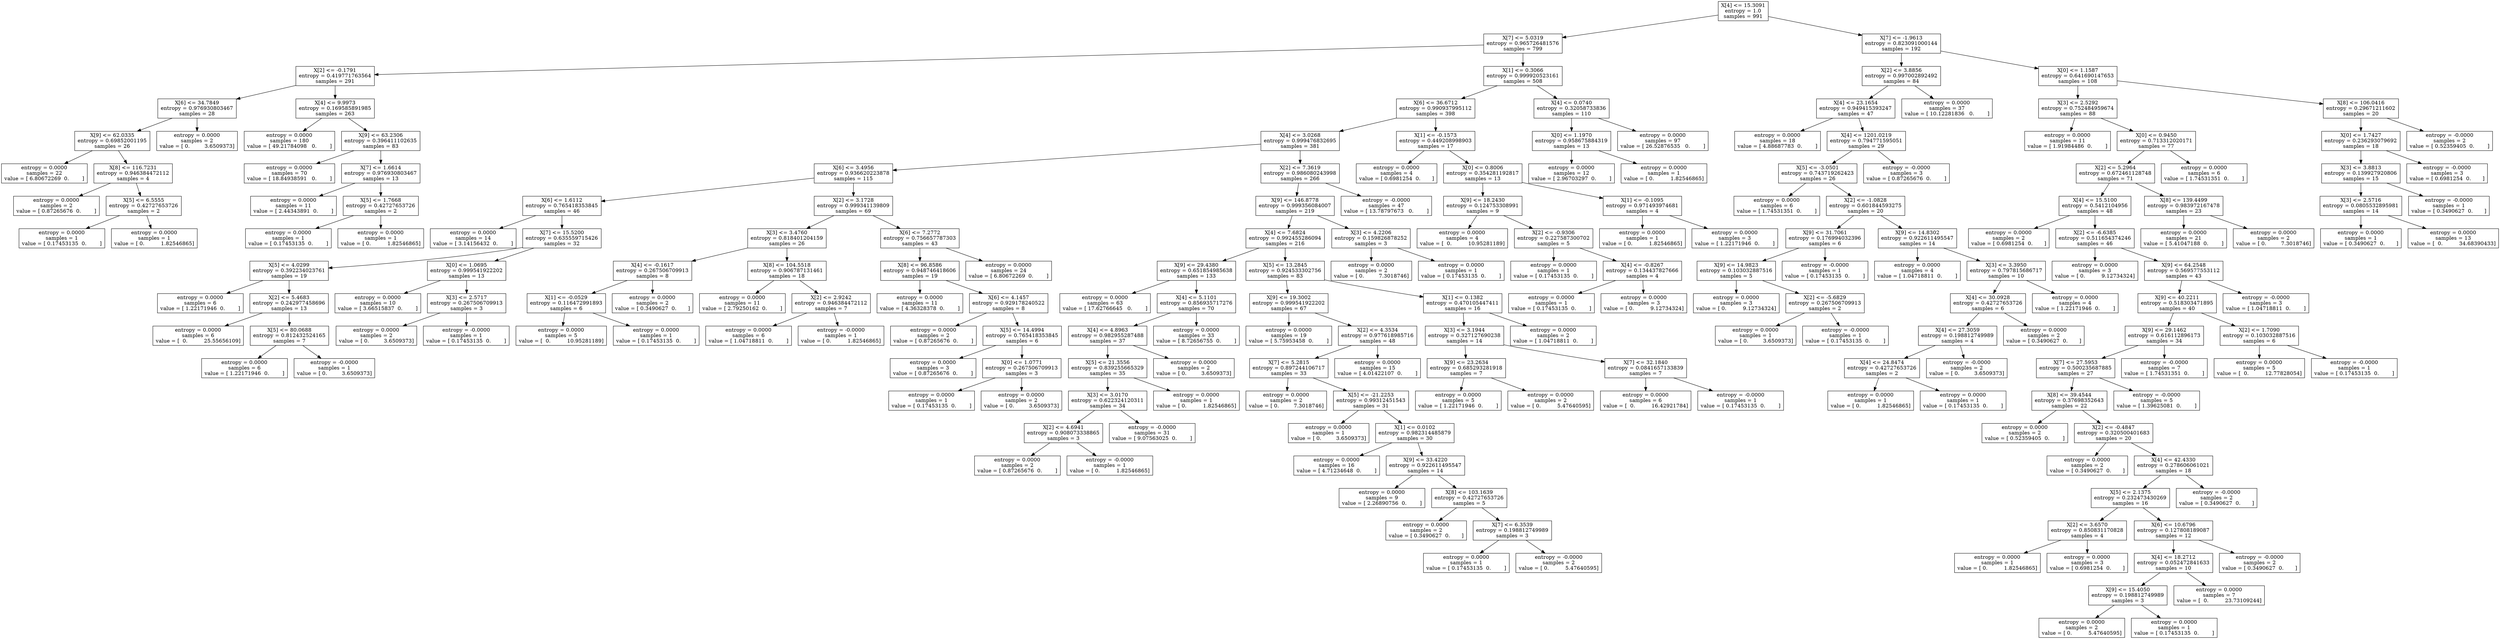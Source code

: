digraph Tree {
0 [label="X[4] <= 15.3091\nentropy = 1.0\nsamples = 991", shape="box"] ;
1 [label="X[7] <= 5.0319\nentropy = 0.965726481576\nsamples = 799", shape="box"] ;
0 -> 1 ;
2 [label="X[2] <= -0.1791\nentropy = 0.419771763564\nsamples = 291", shape="box"] ;
1 -> 2 ;
3 [label="X[6] <= 34.7849\nentropy = 0.976930803467\nsamples = 28", shape="box"] ;
2 -> 3 ;
4 [label="X[9] <= 62.0335\nentropy = 0.69852001195\nsamples = 26", shape="box"] ;
3 -> 4 ;
5 [label="entropy = 0.0000\nsamples = 22\nvalue = [ 6.80672269  0.        ]", shape="box"] ;
4 -> 5 ;
6 [label="X[8] <= 116.7231\nentropy = 0.946384472112\nsamples = 4", shape="box"] ;
4 -> 6 ;
7 [label="entropy = 0.0000\nsamples = 2\nvalue = [ 0.87265676  0.        ]", shape="box"] ;
6 -> 7 ;
8 [label="X[5] <= 6.5555\nentropy = 0.42727653726\nsamples = 2", shape="box"] ;
6 -> 8 ;
9 [label="entropy = 0.0000\nsamples = 1\nvalue = [ 0.17453135  0.        ]", shape="box"] ;
8 -> 9 ;
10 [label="entropy = 0.0000\nsamples = 1\nvalue = [ 0.          1.82546865]", shape="box"] ;
8 -> 10 ;
11 [label="entropy = 0.0000\nsamples = 2\nvalue = [ 0.         3.6509373]", shape="box"] ;
3 -> 11 ;
12 [label="X[4] <= 9.9973\nentropy = 0.169585891985\nsamples = 263", shape="box"] ;
2 -> 12 ;
13 [label="entropy = 0.0000\nsamples = 180\nvalue = [ 49.21784098   0.        ]", shape="box"] ;
12 -> 13 ;
14 [label="X[9] <= 63.2306\nentropy = 0.396411102635\nsamples = 83", shape="box"] ;
12 -> 14 ;
15 [label="entropy = 0.0000\nsamples = 70\nvalue = [ 18.84938591   0.        ]", shape="box"] ;
14 -> 15 ;
16 [label="X[7] <= 1.6614\nentropy = 0.976930803467\nsamples = 13", shape="box"] ;
14 -> 16 ;
17 [label="entropy = 0.0000\nsamples = 11\nvalue = [ 2.44343891  0.        ]", shape="box"] ;
16 -> 17 ;
18 [label="X[5] <= 1.7668\nentropy = 0.42727653726\nsamples = 2", shape="box"] ;
16 -> 18 ;
19 [label="entropy = 0.0000\nsamples = 1\nvalue = [ 0.17453135  0.        ]", shape="box"] ;
18 -> 19 ;
20 [label="entropy = 0.0000\nsamples = 1\nvalue = [ 0.          1.82546865]", shape="box"] ;
18 -> 20 ;
21 [label="X[1] <= 0.3066\nentropy = 0.999920523161\nsamples = 508", shape="box"] ;
1 -> 21 ;
22 [label="X[6] <= 36.6712\nentropy = 0.990937995112\nsamples = 398", shape="box"] ;
21 -> 22 ;
23 [label="X[4] <= 3.0268\nentropy = 0.999476832695\nsamples = 381", shape="box"] ;
22 -> 23 ;
24 [label="X[6] <= 3.4956\nentropy = 0.936620223878\nsamples = 115", shape="box"] ;
23 -> 24 ;
25 [label="X[6] <= 1.6112\nentropy = 0.765418353845\nsamples = 46", shape="box"] ;
24 -> 25 ;
26 [label="entropy = 0.0000\nsamples = 14\nvalue = [ 3.14156432  0.        ]", shape="box"] ;
25 -> 26 ;
27 [label="X[7] <= 15.5200\nentropy = 0.635559715426\nsamples = 32", shape="box"] ;
25 -> 27 ;
28 [label="X[5] <= 4.0299\nentropy = 0.392234023761\nsamples = 19", shape="box"] ;
27 -> 28 ;
29 [label="entropy = 0.0000\nsamples = 6\nvalue = [ 1.22171946  0.        ]", shape="box"] ;
28 -> 29 ;
30 [label="X[2] <= 5.4683\nentropy = 0.242977458696\nsamples = 13", shape="box"] ;
28 -> 30 ;
31 [label="entropy = 0.0000\nsamples = 6\nvalue = [  0.          25.55656109]", shape="box"] ;
30 -> 31 ;
32 [label="X[5] <= 80.0688\nentropy = 0.812432524165\nsamples = 7", shape="box"] ;
30 -> 32 ;
33 [label="entropy = 0.0000\nsamples = 6\nvalue = [ 1.22171946  0.        ]", shape="box"] ;
32 -> 33 ;
34 [label="entropy = -0.0000\nsamples = 1\nvalue = [ 0.         3.6509373]", shape="box"] ;
32 -> 34 ;
35 [label="X[0] <= 1.0695\nentropy = 0.999541922202\nsamples = 13", shape="box"] ;
27 -> 35 ;
36 [label="entropy = 0.0000\nsamples = 10\nvalue = [ 3.66515837  0.        ]", shape="box"] ;
35 -> 36 ;
37 [label="X[3] <= 2.5717\nentropy = 0.267506709913\nsamples = 3", shape="box"] ;
35 -> 37 ;
38 [label="entropy = 0.0000\nsamples = 2\nvalue = [ 0.         3.6509373]", shape="box"] ;
37 -> 38 ;
39 [label="entropy = -0.0000\nsamples = 1\nvalue = [ 0.17453135  0.        ]", shape="box"] ;
37 -> 39 ;
40 [label="X[2] <= 3.1728\nentropy = 0.999341139809\nsamples = 69", shape="box"] ;
24 -> 40 ;
41 [label="X[3] <= 3.4760\nentropy = 0.818401204159\nsamples = 26", shape="box"] ;
40 -> 41 ;
42 [label="X[4] <= -0.1617\nentropy = 0.267506709913\nsamples = 8", shape="box"] ;
41 -> 42 ;
43 [label="X[1] <= -0.0529\nentropy = 0.116472991893\nsamples = 6", shape="box"] ;
42 -> 43 ;
44 [label="entropy = 0.0000\nsamples = 5\nvalue = [  0.          10.95281189]", shape="box"] ;
43 -> 44 ;
45 [label="entropy = 0.0000\nsamples = 1\nvalue = [ 0.17453135  0.        ]", shape="box"] ;
43 -> 45 ;
46 [label="entropy = 0.0000\nsamples = 2\nvalue = [ 0.3490627  0.       ]", shape="box"] ;
42 -> 46 ;
47 [label="X[8] <= 104.5518\nentropy = 0.906787131461\nsamples = 18", shape="box"] ;
41 -> 47 ;
48 [label="entropy = 0.0000\nsamples = 11\nvalue = [ 2.79250162  0.        ]", shape="box"] ;
47 -> 48 ;
49 [label="X[2] <= 2.9242\nentropy = 0.946384472112\nsamples = 7", shape="box"] ;
47 -> 49 ;
50 [label="entropy = 0.0000\nsamples = 6\nvalue = [ 1.04718811  0.        ]", shape="box"] ;
49 -> 50 ;
51 [label="entropy = -0.0000\nsamples = 1\nvalue = [ 0.          1.82546865]", shape="box"] ;
49 -> 51 ;
52 [label="X[6] <= 7.2772\nentropy = 0.756657787303\nsamples = 43", shape="box"] ;
40 -> 52 ;
53 [label="X[8] <= 96.8586\nentropy = 0.948746418606\nsamples = 19", shape="box"] ;
52 -> 53 ;
54 [label="entropy = 0.0000\nsamples = 11\nvalue = [ 4.36328378  0.        ]", shape="box"] ;
53 -> 54 ;
55 [label="X[6] <= 4.1457\nentropy = 0.929178240522\nsamples = 8", shape="box"] ;
53 -> 55 ;
56 [label="entropy = 0.0000\nsamples = 2\nvalue = [ 0.87265676  0.        ]", shape="box"] ;
55 -> 56 ;
57 [label="X[5] <= 14.4994\nentropy = 0.765418353845\nsamples = 6", shape="box"] ;
55 -> 57 ;
58 [label="entropy = 0.0000\nsamples = 3\nvalue = [ 0.87265676  0.        ]", shape="box"] ;
57 -> 58 ;
59 [label="X[0] <= 1.0771\nentropy = 0.267506709913\nsamples = 3", shape="box"] ;
57 -> 59 ;
60 [label="entropy = 0.0000\nsamples = 1\nvalue = [ 0.17453135  0.        ]", shape="box"] ;
59 -> 60 ;
61 [label="entropy = 0.0000\nsamples = 2\nvalue = [ 0.         3.6509373]", shape="box"] ;
59 -> 61 ;
62 [label="entropy = 0.0000\nsamples = 24\nvalue = [ 6.80672269  0.        ]", shape="box"] ;
52 -> 62 ;
63 [label="X[2] <= 7.3619\nentropy = 0.986080243998\nsamples = 266", shape="box"] ;
23 -> 63 ;
64 [label="X[9] <= 146.8778\nentropy = 0.999356084007\nsamples = 219", shape="box"] ;
63 -> 64 ;
65 [label="X[4] <= 7.6824\nentropy = 0.992455286094\nsamples = 216", shape="box"] ;
64 -> 65 ;
66 [label="X[9] <= 29.4380\nentropy = 0.651854985638\nsamples = 133", shape="box"] ;
65 -> 66 ;
67 [label="entropy = 0.0000\nsamples = 63\nvalue = [ 17.62766645   0.        ]", shape="box"] ;
66 -> 67 ;
68 [label="X[4] <= 5.1101\nentropy = 0.856935717276\nsamples = 70", shape="box"] ;
66 -> 68 ;
69 [label="X[4] <= 4.8963\nentropy = 0.982955287488\nsamples = 37", shape="box"] ;
68 -> 69 ;
70 [label="X[5] <= 21.3556\nentropy = 0.839255665329\nsamples = 35", shape="box"] ;
69 -> 70 ;
71 [label="X[3] <= 3.0170\nentropy = 0.622324120311\nsamples = 34", shape="box"] ;
70 -> 71 ;
72 [label="X[2] <= 4.6941\nentropy = 0.908073338865\nsamples = 3", shape="box"] ;
71 -> 72 ;
73 [label="entropy = 0.0000\nsamples = 2\nvalue = [ 0.87265676  0.        ]", shape="box"] ;
72 -> 73 ;
74 [label="entropy = -0.0000\nsamples = 1\nvalue = [ 0.          1.82546865]", shape="box"] ;
72 -> 74 ;
75 [label="entropy = -0.0000\nsamples = 31\nvalue = [ 9.07563025  0.        ]", shape="box"] ;
71 -> 75 ;
76 [label="entropy = 0.0000\nsamples = 1\nvalue = [ 0.          1.82546865]", shape="box"] ;
70 -> 76 ;
77 [label="entropy = 0.0000\nsamples = 2\nvalue = [ 0.         3.6509373]", shape="box"] ;
69 -> 77 ;
78 [label="entropy = 0.0000\nsamples = 33\nvalue = [ 8.72656755  0.        ]", shape="box"] ;
68 -> 78 ;
79 [label="X[5] <= 13.2845\nentropy = 0.924533302756\nsamples = 83", shape="box"] ;
65 -> 79 ;
80 [label="X[9] <= 19.3002\nentropy = 0.999541922202\nsamples = 67", shape="box"] ;
79 -> 80 ;
81 [label="entropy = 0.0000\nsamples = 19\nvalue = [ 5.75953458  0.        ]", shape="box"] ;
80 -> 81 ;
82 [label="X[2] <= 4.3534\nentropy = 0.977618985716\nsamples = 48", shape="box"] ;
80 -> 82 ;
83 [label="X[7] <= 5.2815\nentropy = 0.897244106717\nsamples = 33", shape="box"] ;
82 -> 83 ;
84 [label="entropy = 0.0000\nsamples = 2\nvalue = [ 0.         7.3018746]", shape="box"] ;
83 -> 84 ;
85 [label="X[5] <= -21.2253\nentropy = 0.99312451543\nsamples = 31", shape="box"] ;
83 -> 85 ;
86 [label="entropy = 0.0000\nsamples = 1\nvalue = [ 0.         3.6509373]", shape="box"] ;
85 -> 86 ;
87 [label="X[1] <= 0.0102\nentropy = 0.982314485879\nsamples = 30", shape="box"] ;
85 -> 87 ;
88 [label="entropy = 0.0000\nsamples = 16\nvalue = [ 4.71234648  0.        ]", shape="box"] ;
87 -> 88 ;
89 [label="X[9] <= 33.4220\nentropy = 0.922611495547\nsamples = 14", shape="box"] ;
87 -> 89 ;
90 [label="entropy = 0.0000\nsamples = 9\nvalue = [ 2.26890756  0.        ]", shape="box"] ;
89 -> 90 ;
91 [label="X[8] <= 103.1639\nentropy = 0.42727653726\nsamples = 5", shape="box"] ;
89 -> 91 ;
92 [label="entropy = 0.0000\nsamples = 2\nvalue = [ 0.3490627  0.       ]", shape="box"] ;
91 -> 92 ;
93 [label="X[7] <= 6.3539\nentropy = 0.198812749989\nsamples = 3", shape="box"] ;
91 -> 93 ;
94 [label="entropy = 0.0000\nsamples = 1\nvalue = [ 0.17453135  0.        ]", shape="box"] ;
93 -> 94 ;
95 [label="entropy = -0.0000\nsamples = 2\nvalue = [ 0.          5.47640595]", shape="box"] ;
93 -> 95 ;
96 [label="entropy = 0.0000\nsamples = 15\nvalue = [ 4.01422107  0.        ]", shape="box"] ;
82 -> 96 ;
97 [label="X[1] <= 0.1382\nentropy = 0.470105447411\nsamples = 16", shape="box"] ;
79 -> 97 ;
98 [label="X[3] <= 3.1944\nentropy = 0.327127690238\nsamples = 14", shape="box"] ;
97 -> 98 ;
99 [label="X[9] <= 23.2634\nentropy = 0.685293281918\nsamples = 7", shape="box"] ;
98 -> 99 ;
100 [label="entropy = 0.0000\nsamples = 5\nvalue = [ 1.22171946  0.        ]", shape="box"] ;
99 -> 100 ;
101 [label="entropy = 0.0000\nsamples = 2\nvalue = [ 0.          5.47640595]", shape="box"] ;
99 -> 101 ;
102 [label="X[7] <= 32.1840\nentropy = 0.0841657133839\nsamples = 7", shape="box"] ;
98 -> 102 ;
103 [label="entropy = 0.0000\nsamples = 6\nvalue = [  0.          16.42921784]", shape="box"] ;
102 -> 103 ;
104 [label="entropy = -0.0000\nsamples = 1\nvalue = [ 0.17453135  0.        ]", shape="box"] ;
102 -> 104 ;
105 [label="entropy = 0.0000\nsamples = 2\nvalue = [ 1.04718811  0.        ]", shape="box"] ;
97 -> 105 ;
106 [label="X[3] <= 4.2206\nentropy = 0.159826878252\nsamples = 3", shape="box"] ;
64 -> 106 ;
107 [label="entropy = 0.0000\nsamples = 2\nvalue = [ 0.         7.3018746]", shape="box"] ;
106 -> 107 ;
108 [label="entropy = 0.0000\nsamples = 1\nvalue = [ 0.17453135  0.        ]", shape="box"] ;
106 -> 108 ;
109 [label="entropy = -0.0000\nsamples = 47\nvalue = [ 13.78797673   0.        ]", shape="box"] ;
63 -> 109 ;
110 [label="X[1] <= -0.1573\nentropy = 0.449208998903\nsamples = 17", shape="box"] ;
22 -> 110 ;
111 [label="entropy = 0.0000\nsamples = 4\nvalue = [ 0.6981254  0.       ]", shape="box"] ;
110 -> 111 ;
112 [label="X[0] <= 0.8006\nentropy = 0.354281192817\nsamples = 13", shape="box"] ;
110 -> 112 ;
113 [label="X[9] <= 18.2430\nentropy = 0.124753308991\nsamples = 9", shape="box"] ;
112 -> 113 ;
114 [label="entropy = 0.0000\nsamples = 4\nvalue = [  0.          10.95281189]", shape="box"] ;
113 -> 114 ;
115 [label="X[2] <= -0.9306\nentropy = 0.227587300702\nsamples = 5", shape="box"] ;
113 -> 115 ;
116 [label="entropy = 0.0000\nsamples = 1\nvalue = [ 0.17453135  0.        ]", shape="box"] ;
115 -> 116 ;
117 [label="X[4] <= -0.8267\nentropy = 0.134437827666\nsamples = 4", shape="box"] ;
115 -> 117 ;
118 [label="entropy = 0.0000\nsamples = 1\nvalue = [ 0.17453135  0.        ]", shape="box"] ;
117 -> 118 ;
119 [label="entropy = 0.0000\nsamples = 3\nvalue = [ 0.          9.12734324]", shape="box"] ;
117 -> 119 ;
120 [label="X[1] <= -0.1095\nentropy = 0.971493974681\nsamples = 4", shape="box"] ;
112 -> 120 ;
121 [label="entropy = 0.0000\nsamples = 1\nvalue = [ 0.          1.82546865]", shape="box"] ;
120 -> 121 ;
122 [label="entropy = 0.0000\nsamples = 3\nvalue = [ 1.22171946  0.        ]", shape="box"] ;
120 -> 122 ;
123 [label="X[4] <= 0.0740\nentropy = 0.32058733836\nsamples = 110", shape="box"] ;
21 -> 123 ;
124 [label="X[0] <= 1.1970\nentropy = 0.958675884319\nsamples = 13", shape="box"] ;
123 -> 124 ;
125 [label="entropy = 0.0000\nsamples = 12\nvalue = [ 2.96703297  0.        ]", shape="box"] ;
124 -> 125 ;
126 [label="entropy = 0.0000\nsamples = 1\nvalue = [ 0.          1.82546865]", shape="box"] ;
124 -> 126 ;
127 [label="entropy = 0.0000\nsamples = 97\nvalue = [ 26.52876535   0.        ]", shape="box"] ;
123 -> 127 ;
128 [label="X[7] <= -1.9613\nentropy = 0.823091000144\nsamples = 192", shape="box"] ;
0 -> 128 ;
129 [label="X[2] <= 3.8856\nentropy = 0.997002892492\nsamples = 84", shape="box"] ;
128 -> 129 ;
130 [label="X[4] <= 23.1654\nentropy = 0.949415393247\nsamples = 47", shape="box"] ;
129 -> 130 ;
131 [label="entropy = 0.0000\nsamples = 18\nvalue = [ 4.88687783  0.        ]", shape="box"] ;
130 -> 131 ;
132 [label="X[4] <= 1201.0219\nentropy = 0.794771595051\nsamples = 29", shape="box"] ;
130 -> 132 ;
133 [label="X[5] <= -3.0501\nentropy = 0.743719262423\nsamples = 26", shape="box"] ;
132 -> 133 ;
134 [label="entropy = 0.0000\nsamples = 6\nvalue = [ 1.74531351  0.        ]", shape="box"] ;
133 -> 134 ;
135 [label="X[2] <= -1.0828\nentropy = 0.601844593275\nsamples = 20", shape="box"] ;
133 -> 135 ;
136 [label="X[9] <= 31.7061\nentropy = 0.176994032396\nsamples = 6", shape="box"] ;
135 -> 136 ;
137 [label="X[9] <= 14.9823\nentropy = 0.103032887516\nsamples = 5", shape="box"] ;
136 -> 137 ;
138 [label="entropy = 0.0000\nsamples = 3\nvalue = [ 0.          9.12734324]", shape="box"] ;
137 -> 138 ;
139 [label="X[2] <= -5.6829\nentropy = 0.267506709913\nsamples = 2", shape="box"] ;
137 -> 139 ;
140 [label="entropy = 0.0000\nsamples = 1\nvalue = [ 0.         3.6509373]", shape="box"] ;
139 -> 140 ;
141 [label="entropy = -0.0000\nsamples = 1\nvalue = [ 0.17453135  0.        ]", shape="box"] ;
139 -> 141 ;
142 [label="entropy = -0.0000\nsamples = 1\nvalue = [ 0.17453135  0.        ]", shape="box"] ;
136 -> 142 ;
143 [label="X[9] <= 14.8302\nentropy = 0.922611495547\nsamples = 14", shape="box"] ;
135 -> 143 ;
144 [label="entropy = 0.0000\nsamples = 4\nvalue = [ 1.04718811  0.        ]", shape="box"] ;
143 -> 144 ;
145 [label="X[3] <= 3.3950\nentropy = 0.797815686717\nsamples = 10", shape="box"] ;
143 -> 145 ;
146 [label="X[4] <= 30.0928\nentropy = 0.42727653726\nsamples = 6", shape="box"] ;
145 -> 146 ;
147 [label="X[4] <= 27.3059\nentropy = 0.198812749989\nsamples = 4", shape="box"] ;
146 -> 147 ;
148 [label="X[4] <= 24.8474\nentropy = 0.42727653726\nsamples = 2", shape="box"] ;
147 -> 148 ;
149 [label="entropy = 0.0000\nsamples = 1\nvalue = [ 0.          1.82546865]", shape="box"] ;
148 -> 149 ;
150 [label="entropy = 0.0000\nsamples = 1\nvalue = [ 0.17453135  0.        ]", shape="box"] ;
148 -> 150 ;
151 [label="entropy = -0.0000\nsamples = 2\nvalue = [ 0.         3.6509373]", shape="box"] ;
147 -> 151 ;
152 [label="entropy = 0.0000\nsamples = 2\nvalue = [ 0.3490627  0.       ]", shape="box"] ;
146 -> 152 ;
153 [label="entropy = 0.0000\nsamples = 4\nvalue = [ 1.22171946  0.        ]", shape="box"] ;
145 -> 153 ;
154 [label="entropy = -0.0000\nsamples = 3\nvalue = [ 0.87265676  0.        ]", shape="box"] ;
132 -> 154 ;
155 [label="entropy = 0.0000\nsamples = 37\nvalue = [ 10.12281836   0.        ]", shape="box"] ;
129 -> 155 ;
156 [label="X[0] <= 1.1587\nentropy = 0.641690147653\nsamples = 108", shape="box"] ;
128 -> 156 ;
157 [label="X[3] <= 2.5292\nentropy = 0.752484959674\nsamples = 88", shape="box"] ;
156 -> 157 ;
158 [label="entropy = 0.0000\nsamples = 11\nvalue = [ 1.91984486  0.        ]", shape="box"] ;
157 -> 158 ;
159 [label="X[0] <= 0.9450\nentropy = 0.713312020171\nsamples = 77", shape="box"] ;
157 -> 159 ;
160 [label="X[2] <= 5.2964\nentropy = 0.672461128748\nsamples = 71", shape="box"] ;
159 -> 160 ;
161 [label="X[4] <= 15.5100\nentropy = 0.5412104956\nsamples = 48", shape="box"] ;
160 -> 161 ;
162 [label="entropy = 0.0000\nsamples = 2\nvalue = [ 0.6981254  0.       ]", shape="box"] ;
161 -> 162 ;
163 [label="X[2] <= -6.6385\nentropy = 0.511654374246\nsamples = 46", shape="box"] ;
161 -> 163 ;
164 [label="entropy = 0.0000\nsamples = 3\nvalue = [ 0.          9.12734324]", shape="box"] ;
163 -> 164 ;
165 [label="X[9] <= 64.2548\nentropy = 0.569577553112\nsamples = 43", shape="box"] ;
163 -> 165 ;
166 [label="X[9] <= 40.2211\nentropy = 0.518303471895\nsamples = 40", shape="box"] ;
165 -> 166 ;
167 [label="X[9] <= 29.1462\nentropy = 0.616112896173\nsamples = 34", shape="box"] ;
166 -> 167 ;
168 [label="X[7] <= 27.5953\nentropy = 0.500235687885\nsamples = 27", shape="box"] ;
167 -> 168 ;
169 [label="X[8] <= 39.4544\nentropy = 0.37698352643\nsamples = 22", shape="box"] ;
168 -> 169 ;
170 [label="entropy = 0.0000\nsamples = 2\nvalue = [ 0.52359405  0.        ]", shape="box"] ;
169 -> 170 ;
171 [label="X[2] <= -0.4847\nentropy = 0.320500401683\nsamples = 20", shape="box"] ;
169 -> 171 ;
172 [label="entropy = 0.0000\nsamples = 2\nvalue = [ 0.3490627  0.       ]", shape="box"] ;
171 -> 172 ;
173 [label="X[4] <= 42.4330\nentropy = 0.278606061021\nsamples = 18", shape="box"] ;
171 -> 173 ;
174 [label="X[5] <= 2.1375\nentropy = 0.232473430269\nsamples = 16", shape="box"] ;
173 -> 174 ;
175 [label="X[2] <= 3.6570\nentropy = 0.850831170828\nsamples = 4", shape="box"] ;
174 -> 175 ;
176 [label="entropy = 0.0000\nsamples = 1\nvalue = [ 0.          1.82546865]", shape="box"] ;
175 -> 176 ;
177 [label="entropy = 0.0000\nsamples = 3\nvalue = [ 0.6981254  0.       ]", shape="box"] ;
175 -> 177 ;
178 [label="X[6] <= 10.6796\nentropy = 0.127808189087\nsamples = 12", shape="box"] ;
174 -> 178 ;
179 [label="X[4] <= 18.2712\nentropy = 0.052472841633\nsamples = 10", shape="box"] ;
178 -> 179 ;
180 [label="X[9] <= 15.4050\nentropy = 0.198812749989\nsamples = 3", shape="box"] ;
179 -> 180 ;
181 [label="entropy = 0.0000\nsamples = 2\nvalue = [ 0.          5.47640595]", shape="box"] ;
180 -> 181 ;
182 [label="entropy = 0.0000\nsamples = 1\nvalue = [ 0.17453135  0.        ]", shape="box"] ;
180 -> 182 ;
183 [label="entropy = 0.0000\nsamples = 7\nvalue = [  0.          23.73109244]", shape="box"] ;
179 -> 183 ;
184 [label="entropy = -0.0000\nsamples = 2\nvalue = [ 0.3490627  0.       ]", shape="box"] ;
178 -> 184 ;
185 [label="entropy = -0.0000\nsamples = 2\nvalue = [ 0.3490627  0.       ]", shape="box"] ;
173 -> 185 ;
186 [label="entropy = -0.0000\nsamples = 5\nvalue = [ 1.39625081  0.        ]", shape="box"] ;
168 -> 186 ;
187 [label="entropy = -0.0000\nsamples = 7\nvalue = [ 1.74531351  0.        ]", shape="box"] ;
167 -> 187 ;
188 [label="X[2] <= 1.7090\nentropy = 0.103032887516\nsamples = 6", shape="box"] ;
166 -> 188 ;
189 [label="entropy = 0.0000\nsamples = 5\nvalue = [  0.          12.77828054]", shape="box"] ;
188 -> 189 ;
190 [label="entropy = -0.0000\nsamples = 1\nvalue = [ 0.17453135  0.        ]", shape="box"] ;
188 -> 190 ;
191 [label="entropy = -0.0000\nsamples = 3\nvalue = [ 1.04718811  0.        ]", shape="box"] ;
165 -> 191 ;
192 [label="X[8] <= 139.4499\nentropy = 0.983972167478\nsamples = 23", shape="box"] ;
160 -> 192 ;
193 [label="entropy = 0.0000\nsamples = 21\nvalue = [ 5.41047188  0.        ]", shape="box"] ;
192 -> 193 ;
194 [label="entropy = 0.0000\nsamples = 2\nvalue = [ 0.         7.3018746]", shape="box"] ;
192 -> 194 ;
195 [label="entropy = 0.0000\nsamples = 6\nvalue = [ 1.74531351  0.        ]", shape="box"] ;
159 -> 195 ;
196 [label="X[8] <= 106.0416\nentropy = 0.29671211602\nsamples = 20", shape="box"] ;
156 -> 196 ;
197 [label="X[0] <= 1.7427\nentropy = 0.236293079692\nsamples = 18", shape="box"] ;
196 -> 197 ;
198 [label="X[3] <= 3.8813\nentropy = 0.139927920806\nsamples = 15", shape="box"] ;
197 -> 198 ;
199 [label="X[3] <= 2.5716\nentropy = 0.0805532895981\nsamples = 14", shape="box"] ;
198 -> 199 ;
200 [label="entropy = 0.0000\nsamples = 1\nvalue = [ 0.3490627  0.       ]", shape="box"] ;
199 -> 200 ;
201 [label="entropy = 0.0000\nsamples = 13\nvalue = [  0.          34.68390433]", shape="box"] ;
199 -> 201 ;
202 [label="entropy = -0.0000\nsamples = 1\nvalue = [ 0.3490627  0.       ]", shape="box"] ;
198 -> 202 ;
203 [label="entropy = -0.0000\nsamples = 3\nvalue = [ 0.6981254  0.       ]", shape="box"] ;
197 -> 203 ;
204 [label="entropy = -0.0000\nsamples = 2\nvalue = [ 0.52359405  0.        ]", shape="box"] ;
196 -> 204 ;
}
